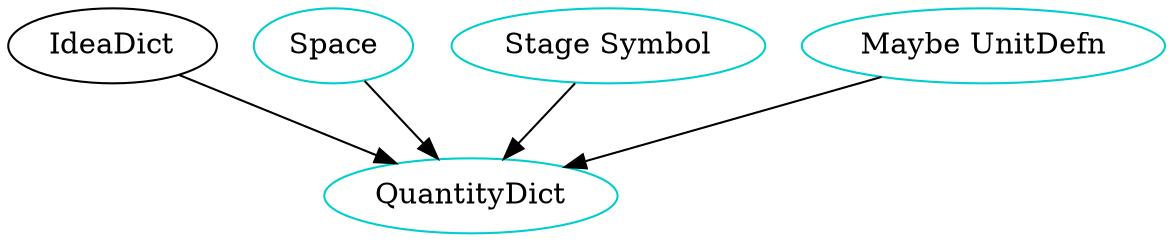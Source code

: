 digraph quantitydict {
	/* relationships between independent and dependent components */
	IdeaDict -> QuantityDict;
    QuantityDictSpace -> QuantityDict;
    QuantityDictStageSymbol -> QuantityDict;
    QuantityDictMaybeUnitDefn -> QuantityDict;
    
	/* definitions for each type component */
	QuantityDict 	    [shape=oval, color=cyan3, label="QuantityDict"];
    QuantityDictSpace    [shape=oval, color=cyan3, label="Space"];
    QuantityDictStageSymbol  [shape=oval, color=cyan3, label="Stage Symbol"];
    QuantityDictMaybeUnitDefn  [shape=oval, color=cyan3, label="Maybe UnitDefn"];

}

/* dot -Tpng sample.dot -o sample.png */
